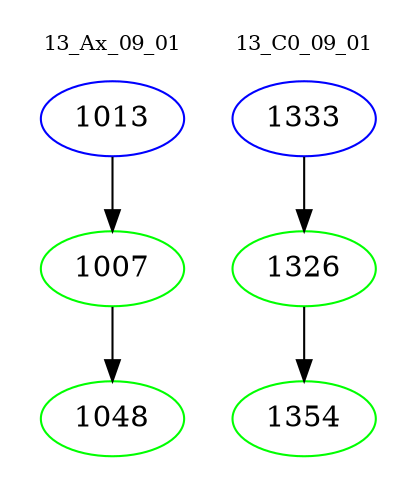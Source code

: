 digraph{
subgraph cluster_0 {
color = white
label = "13_Ax_09_01";
fontsize=10;
T0_1013 [label="1013", color="blue"]
T0_1013 -> T0_1007 [color="black"]
T0_1007 [label="1007", color="green"]
T0_1007 -> T0_1048 [color="black"]
T0_1048 [label="1048", color="green"]
}
subgraph cluster_1 {
color = white
label = "13_C0_09_01";
fontsize=10;
T1_1333 [label="1333", color="blue"]
T1_1333 -> T1_1326 [color="black"]
T1_1326 [label="1326", color="green"]
T1_1326 -> T1_1354 [color="black"]
T1_1354 [label="1354", color="green"]
}
}
